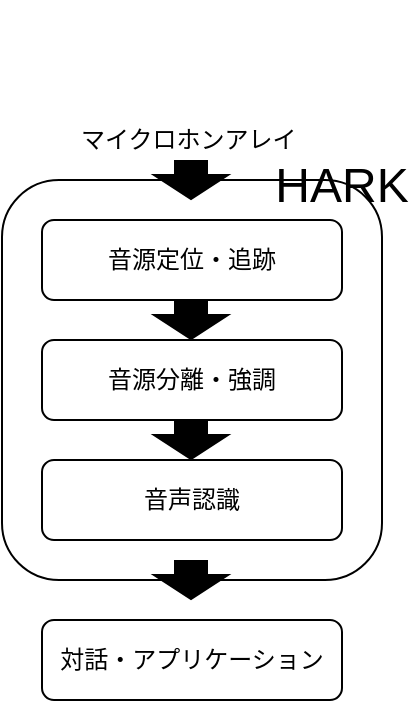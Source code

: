 <mxfile version="20.5.3" type="github">
  <diagram id="TbmGXpDHceZsLnAmSvEN" name="Page-1">
    <mxGraphModel dx="456" dy="646" grid="1" gridSize="10" guides="1" tooltips="1" connect="1" arrows="1" fold="1" page="1" pageScale="1" pageWidth="850" pageHeight="1100" math="0" shadow="0">
      <root>
        <mxCell id="0" />
        <mxCell id="1" parent="0" />
        <mxCell id="eRfJgCVr0TSFVgp93IVR-1" value="" style="rounded=1;whiteSpace=wrap;html=1;" vertex="1" parent="1">
          <mxGeometry x="60" y="130" width="190" height="200" as="geometry" />
        </mxCell>
        <mxCell id="eRfJgCVr0TSFVgp93IVR-2" value="音源定位・追跡" style="rounded=1;whiteSpace=wrap;html=1;" vertex="1" parent="1">
          <mxGeometry x="80" y="150" width="150" height="40" as="geometry" />
        </mxCell>
        <mxCell id="eRfJgCVr0TSFVgp93IVR-3" value="音源分離・強調" style="rounded=1;whiteSpace=wrap;html=1;" vertex="1" parent="1">
          <mxGeometry x="80" y="210" width="150" height="40" as="geometry" />
        </mxCell>
        <mxCell id="eRfJgCVr0TSFVgp93IVR-4" value="音声認識" style="rounded=1;whiteSpace=wrap;html=1;" vertex="1" parent="1">
          <mxGeometry x="80" y="270" width="150" height="40" as="geometry" />
        </mxCell>
        <mxCell id="eRfJgCVr0TSFVgp93IVR-5" value="&lt;font style=&quot;font-size: 24px;&quot;&gt;HARK&lt;/font&gt;" style="text;html=1;strokeColor=none;fillColor=none;align=center;verticalAlign=middle;whiteSpace=wrap;rounded=0;" vertex="1" parent="1">
          <mxGeometry x="200" y="118" width="60" height="30" as="geometry" />
        </mxCell>
        <mxCell id="eRfJgCVr0TSFVgp93IVR-6" value="" style="shape=image;html=1;verticalAlign=top;verticalLabelPosition=bottom;labelBackgroundColor=#ffffff;imageAspect=0;aspect=fixed;image=https://cdn4.iconfinder.com/data/icons/ionicons/512/icon-mic-b-128.png;fontSize=18;" vertex="1" parent="1">
          <mxGeometry x="136" y="40" width="38" height="38" as="geometry" />
        </mxCell>
        <mxCell id="eRfJgCVr0TSFVgp93IVR-7" value="" style="shape=image;html=1;verticalAlign=top;verticalLabelPosition=bottom;labelBackgroundColor=#ffffff;imageAspect=0;aspect=fixed;image=https://cdn4.iconfinder.com/data/icons/ionicons/512/icon-mic-b-128.png;fontSize=18;" vertex="1" parent="1">
          <mxGeometry x="150" y="60" width="38" height="38" as="geometry" />
        </mxCell>
        <mxCell id="eRfJgCVr0TSFVgp93IVR-8" value="" style="shape=image;html=1;verticalAlign=top;verticalLabelPosition=bottom;labelBackgroundColor=#ffffff;imageAspect=0;aspect=fixed;image=https://cdn4.iconfinder.com/data/icons/ionicons/512/icon-mic-b-128.png;fontSize=18;" vertex="1" parent="1">
          <mxGeometry x="120" y="60" width="38" height="38" as="geometry" />
        </mxCell>
        <mxCell id="eRfJgCVr0TSFVgp93IVR-9" value="&lt;font style=&quot;font-size: 12px;&quot;&gt;マイクロホンアレイ&amp;nbsp;&lt;/font&gt;" style="text;html=1;strokeColor=none;fillColor=none;align=center;verticalAlign=middle;whiteSpace=wrap;rounded=0;fontSize=18;" vertex="1" parent="1">
          <mxGeometry x="95" y="98" width="120" height="20" as="geometry" />
        </mxCell>
        <mxCell id="eRfJgCVr0TSFVgp93IVR-10" value="" style="shape=flexArrow;endArrow=classic;html=1;rounded=0;fontSize=12;endWidth=20;endSize=3.67;width=16;fillColor=#000000;" edge="1" parent="1">
          <mxGeometry width="50" height="50" relative="1" as="geometry">
            <mxPoint x="154.5" y="190" as="sourcePoint" />
            <mxPoint x="154.5" y="210" as="targetPoint" />
          </mxGeometry>
        </mxCell>
        <mxCell id="eRfJgCVr0TSFVgp93IVR-16" value="" style="shape=flexArrow;endArrow=classic;html=1;rounded=0;fontSize=12;endWidth=20;endSize=3.67;width=16;fillColor=#000000;" edge="1" parent="1">
          <mxGeometry width="50" height="50" relative="1" as="geometry">
            <mxPoint x="154.5" y="320" as="sourcePoint" />
            <mxPoint x="154.5" y="340" as="targetPoint" />
          </mxGeometry>
        </mxCell>
        <mxCell id="eRfJgCVr0TSFVgp93IVR-17" value="" style="shape=flexArrow;endArrow=classic;html=1;rounded=0;fontSize=12;endWidth=20;endSize=3.67;width=16;fillColor=#000000;" edge="1" parent="1">
          <mxGeometry width="50" height="50" relative="1" as="geometry">
            <mxPoint x="154.5" y="250" as="sourcePoint" />
            <mxPoint x="154.5" y="270" as="targetPoint" />
          </mxGeometry>
        </mxCell>
        <mxCell id="eRfJgCVr0TSFVgp93IVR-18" value="" style="shape=flexArrow;endArrow=classic;html=1;rounded=0;fontSize=12;endWidth=20;endSize=3.67;width=16;fillColor=#000000;" edge="1" parent="1">
          <mxGeometry width="50" height="50" relative="1" as="geometry">
            <mxPoint x="154.5" y="120" as="sourcePoint" />
            <mxPoint x="154.5" y="140" as="targetPoint" />
          </mxGeometry>
        </mxCell>
        <mxCell id="eRfJgCVr0TSFVgp93IVR-22" value="対話・アプリケーション" style="rounded=1;whiteSpace=wrap;html=1;" vertex="1" parent="1">
          <mxGeometry x="80" y="350" width="150" height="40" as="geometry" />
        </mxCell>
      </root>
    </mxGraphModel>
  </diagram>
</mxfile>
